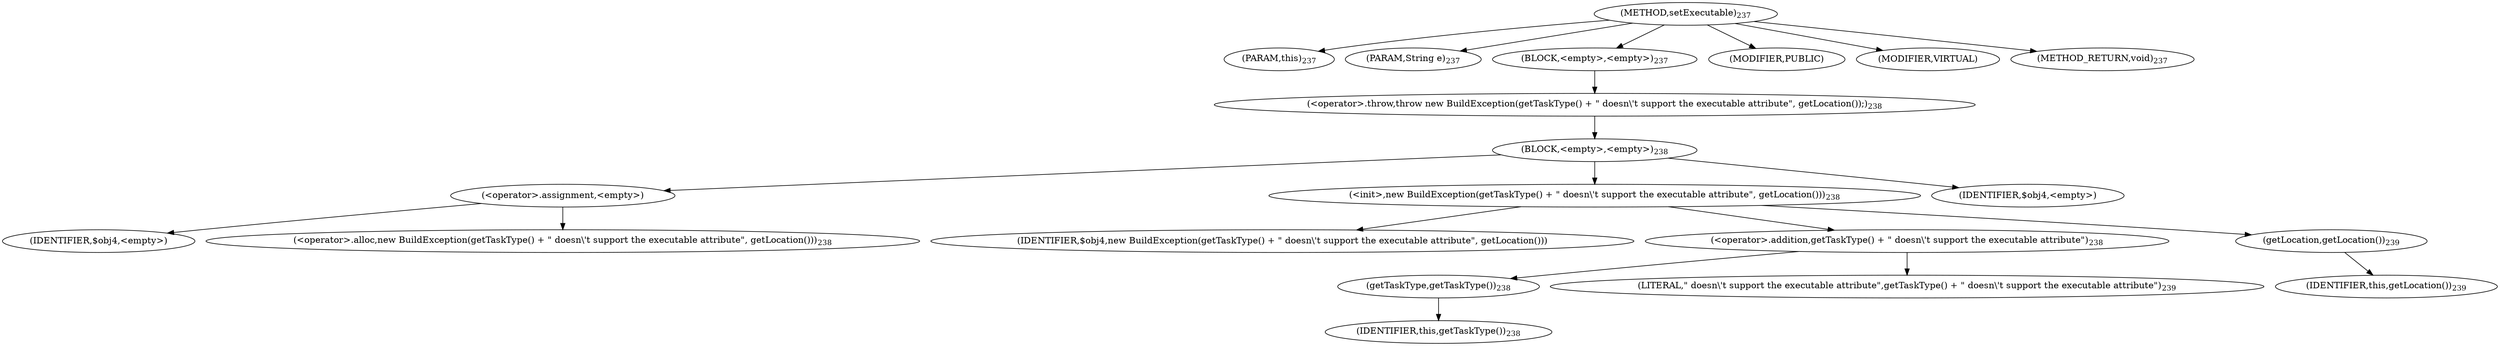digraph "setExecutable" {  
"378" [label = <(METHOD,setExecutable)<SUB>237</SUB>> ]
"23" [label = <(PARAM,this)<SUB>237</SUB>> ]
"379" [label = <(PARAM,String e)<SUB>237</SUB>> ]
"380" [label = <(BLOCK,&lt;empty&gt;,&lt;empty&gt;)<SUB>237</SUB>> ]
"381" [label = <(&lt;operator&gt;.throw,throw new BuildException(getTaskType() + &quot; doesn\'t support the executable attribute&quot;, getLocation());)<SUB>238</SUB>> ]
"382" [label = <(BLOCK,&lt;empty&gt;,&lt;empty&gt;)<SUB>238</SUB>> ]
"383" [label = <(&lt;operator&gt;.assignment,&lt;empty&gt;)> ]
"384" [label = <(IDENTIFIER,$obj4,&lt;empty&gt;)> ]
"385" [label = <(&lt;operator&gt;.alloc,new BuildException(getTaskType() + &quot; doesn\'t support the executable attribute&quot;, getLocation()))<SUB>238</SUB>> ]
"386" [label = <(&lt;init&gt;,new BuildException(getTaskType() + &quot; doesn\'t support the executable attribute&quot;, getLocation()))<SUB>238</SUB>> ]
"387" [label = <(IDENTIFIER,$obj4,new BuildException(getTaskType() + &quot; doesn\'t support the executable attribute&quot;, getLocation()))> ]
"388" [label = <(&lt;operator&gt;.addition,getTaskType() + &quot; doesn\'t support the executable attribute&quot;)<SUB>238</SUB>> ]
"389" [label = <(getTaskType,getTaskType())<SUB>238</SUB>> ]
"22" [label = <(IDENTIFIER,this,getTaskType())<SUB>238</SUB>> ]
"390" [label = <(LITERAL,&quot; doesn\'t support the executable attribute&quot;,getTaskType() + &quot; doesn\'t support the executable attribute&quot;)<SUB>239</SUB>> ]
"391" [label = <(getLocation,getLocation())<SUB>239</SUB>> ]
"24" [label = <(IDENTIFIER,this,getLocation())<SUB>239</SUB>> ]
"392" [label = <(IDENTIFIER,$obj4,&lt;empty&gt;)> ]
"393" [label = <(MODIFIER,PUBLIC)> ]
"394" [label = <(MODIFIER,VIRTUAL)> ]
"395" [label = <(METHOD_RETURN,void)<SUB>237</SUB>> ]
  "378" -> "23" 
  "378" -> "379" 
  "378" -> "380" 
  "378" -> "393" 
  "378" -> "394" 
  "378" -> "395" 
  "380" -> "381" 
  "381" -> "382" 
  "382" -> "383" 
  "382" -> "386" 
  "382" -> "392" 
  "383" -> "384" 
  "383" -> "385" 
  "386" -> "387" 
  "386" -> "388" 
  "386" -> "391" 
  "388" -> "389" 
  "388" -> "390" 
  "389" -> "22" 
  "391" -> "24" 
}
